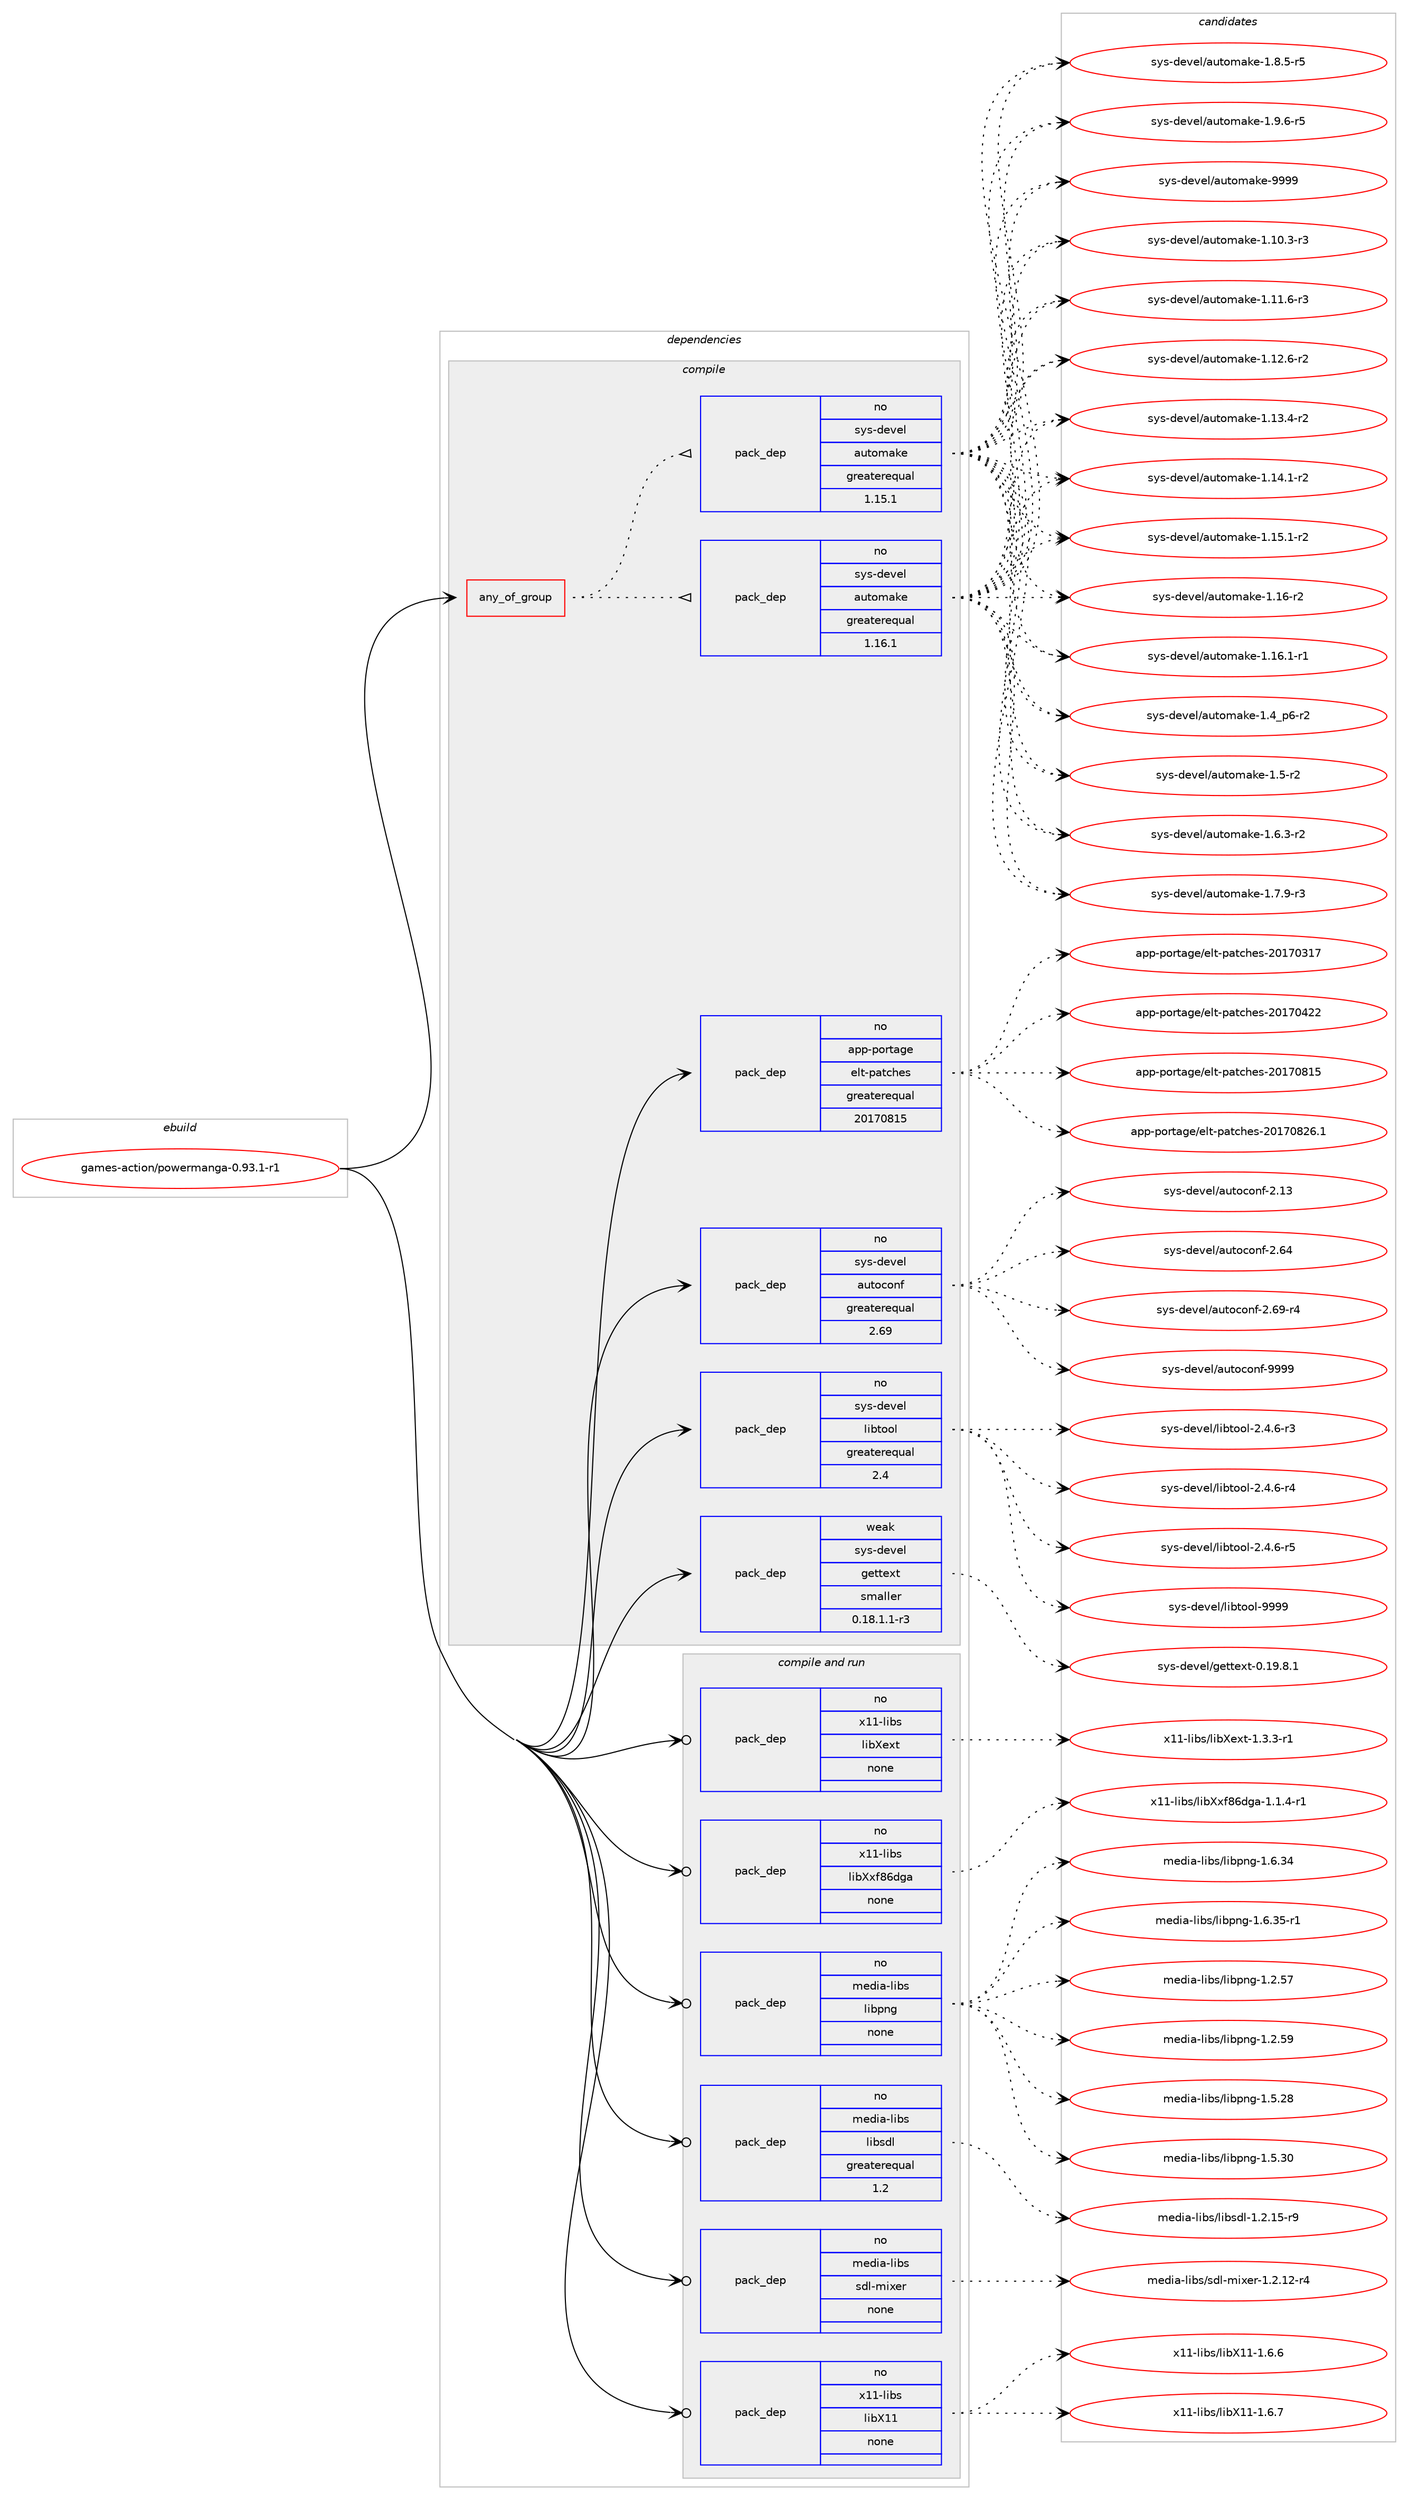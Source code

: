 digraph prolog {

# *************
# Graph options
# *************

newrank=true;
concentrate=true;
compound=true;
graph [rankdir=LR,fontname=Helvetica,fontsize=10,ranksep=1.5];#, ranksep=2.5, nodesep=0.2];
edge  [arrowhead=vee];
node  [fontname=Helvetica,fontsize=10];

# **********
# The ebuild
# **********

subgraph cluster_leftcol {
color=gray;
rank=same;
label=<<i>ebuild</i>>;
id [label="games-action/powermanga-0.93.1-r1", color=red, width=4, href="../games-action/powermanga-0.93.1-r1.svg"];
}

# ****************
# The dependencies
# ****************

subgraph cluster_midcol {
color=gray;
label=<<i>dependencies</i>>;
subgraph cluster_compile {
fillcolor="#eeeeee";
style=filled;
label=<<i>compile</i>>;
subgraph any128 {
dependency6301 [label=<<TABLE BORDER="0" CELLBORDER="1" CELLSPACING="0" CELLPADDING="4"><TR><TD CELLPADDING="10">any_of_group</TD></TR></TABLE>>, shape=none, color=red];subgraph pack4831 {
dependency6302 [label=<<TABLE BORDER="0" CELLBORDER="1" CELLSPACING="0" CELLPADDING="4" WIDTH="220"><TR><TD ROWSPAN="6" CELLPADDING="30">pack_dep</TD></TR><TR><TD WIDTH="110">no</TD></TR><TR><TD>sys-devel</TD></TR><TR><TD>automake</TD></TR><TR><TD>greaterequal</TD></TR><TR><TD>1.16.1</TD></TR></TABLE>>, shape=none, color=blue];
}
dependency6301:e -> dependency6302:w [weight=20,style="dotted",arrowhead="oinv"];
subgraph pack4832 {
dependency6303 [label=<<TABLE BORDER="0" CELLBORDER="1" CELLSPACING="0" CELLPADDING="4" WIDTH="220"><TR><TD ROWSPAN="6" CELLPADDING="30">pack_dep</TD></TR><TR><TD WIDTH="110">no</TD></TR><TR><TD>sys-devel</TD></TR><TR><TD>automake</TD></TR><TR><TD>greaterequal</TD></TR><TR><TD>1.15.1</TD></TR></TABLE>>, shape=none, color=blue];
}
dependency6301:e -> dependency6303:w [weight=20,style="dotted",arrowhead="oinv"];
}
id:e -> dependency6301:w [weight=20,style="solid",arrowhead="vee"];
subgraph pack4833 {
dependency6304 [label=<<TABLE BORDER="0" CELLBORDER="1" CELLSPACING="0" CELLPADDING="4" WIDTH="220"><TR><TD ROWSPAN="6" CELLPADDING="30">pack_dep</TD></TR><TR><TD WIDTH="110">no</TD></TR><TR><TD>app-portage</TD></TR><TR><TD>elt-patches</TD></TR><TR><TD>greaterequal</TD></TR><TR><TD>20170815</TD></TR></TABLE>>, shape=none, color=blue];
}
id:e -> dependency6304:w [weight=20,style="solid",arrowhead="vee"];
subgraph pack4834 {
dependency6305 [label=<<TABLE BORDER="0" CELLBORDER="1" CELLSPACING="0" CELLPADDING="4" WIDTH="220"><TR><TD ROWSPAN="6" CELLPADDING="30">pack_dep</TD></TR><TR><TD WIDTH="110">no</TD></TR><TR><TD>sys-devel</TD></TR><TR><TD>autoconf</TD></TR><TR><TD>greaterequal</TD></TR><TR><TD>2.69</TD></TR></TABLE>>, shape=none, color=blue];
}
id:e -> dependency6305:w [weight=20,style="solid",arrowhead="vee"];
subgraph pack4835 {
dependency6306 [label=<<TABLE BORDER="0" CELLBORDER="1" CELLSPACING="0" CELLPADDING="4" WIDTH="220"><TR><TD ROWSPAN="6" CELLPADDING="30">pack_dep</TD></TR><TR><TD WIDTH="110">no</TD></TR><TR><TD>sys-devel</TD></TR><TR><TD>libtool</TD></TR><TR><TD>greaterequal</TD></TR><TR><TD>2.4</TD></TR></TABLE>>, shape=none, color=blue];
}
id:e -> dependency6306:w [weight=20,style="solid",arrowhead="vee"];
subgraph pack4836 {
dependency6307 [label=<<TABLE BORDER="0" CELLBORDER="1" CELLSPACING="0" CELLPADDING="4" WIDTH="220"><TR><TD ROWSPAN="6" CELLPADDING="30">pack_dep</TD></TR><TR><TD WIDTH="110">weak</TD></TR><TR><TD>sys-devel</TD></TR><TR><TD>gettext</TD></TR><TR><TD>smaller</TD></TR><TR><TD>0.18.1.1-r3</TD></TR></TABLE>>, shape=none, color=blue];
}
id:e -> dependency6307:w [weight=20,style="solid",arrowhead="vee"];
}
subgraph cluster_compileandrun {
fillcolor="#eeeeee";
style=filled;
label=<<i>compile and run</i>>;
subgraph pack4837 {
dependency6308 [label=<<TABLE BORDER="0" CELLBORDER="1" CELLSPACING="0" CELLPADDING="4" WIDTH="220"><TR><TD ROWSPAN="6" CELLPADDING="30">pack_dep</TD></TR><TR><TD WIDTH="110">no</TD></TR><TR><TD>media-libs</TD></TR><TR><TD>libpng</TD></TR><TR><TD>none</TD></TR><TR><TD></TD></TR></TABLE>>, shape=none, color=blue];
}
id:e -> dependency6308:w [weight=20,style="solid",arrowhead="odotvee"];
subgraph pack4838 {
dependency6309 [label=<<TABLE BORDER="0" CELLBORDER="1" CELLSPACING="0" CELLPADDING="4" WIDTH="220"><TR><TD ROWSPAN="6" CELLPADDING="30">pack_dep</TD></TR><TR><TD WIDTH="110">no</TD></TR><TR><TD>media-libs</TD></TR><TR><TD>libsdl</TD></TR><TR><TD>greaterequal</TD></TR><TR><TD>1.2</TD></TR></TABLE>>, shape=none, color=blue];
}
id:e -> dependency6309:w [weight=20,style="solid",arrowhead="odotvee"];
subgraph pack4839 {
dependency6310 [label=<<TABLE BORDER="0" CELLBORDER="1" CELLSPACING="0" CELLPADDING="4" WIDTH="220"><TR><TD ROWSPAN="6" CELLPADDING="30">pack_dep</TD></TR><TR><TD WIDTH="110">no</TD></TR><TR><TD>media-libs</TD></TR><TR><TD>sdl-mixer</TD></TR><TR><TD>none</TD></TR><TR><TD></TD></TR></TABLE>>, shape=none, color=blue];
}
id:e -> dependency6310:w [weight=20,style="solid",arrowhead="odotvee"];
subgraph pack4840 {
dependency6311 [label=<<TABLE BORDER="0" CELLBORDER="1" CELLSPACING="0" CELLPADDING="4" WIDTH="220"><TR><TD ROWSPAN="6" CELLPADDING="30">pack_dep</TD></TR><TR><TD WIDTH="110">no</TD></TR><TR><TD>x11-libs</TD></TR><TR><TD>libX11</TD></TR><TR><TD>none</TD></TR><TR><TD></TD></TR></TABLE>>, shape=none, color=blue];
}
id:e -> dependency6311:w [weight=20,style="solid",arrowhead="odotvee"];
subgraph pack4841 {
dependency6312 [label=<<TABLE BORDER="0" CELLBORDER="1" CELLSPACING="0" CELLPADDING="4" WIDTH="220"><TR><TD ROWSPAN="6" CELLPADDING="30">pack_dep</TD></TR><TR><TD WIDTH="110">no</TD></TR><TR><TD>x11-libs</TD></TR><TR><TD>libXext</TD></TR><TR><TD>none</TD></TR><TR><TD></TD></TR></TABLE>>, shape=none, color=blue];
}
id:e -> dependency6312:w [weight=20,style="solid",arrowhead="odotvee"];
subgraph pack4842 {
dependency6313 [label=<<TABLE BORDER="0" CELLBORDER="1" CELLSPACING="0" CELLPADDING="4" WIDTH="220"><TR><TD ROWSPAN="6" CELLPADDING="30">pack_dep</TD></TR><TR><TD WIDTH="110">no</TD></TR><TR><TD>x11-libs</TD></TR><TR><TD>libXxf86dga</TD></TR><TR><TD>none</TD></TR><TR><TD></TD></TR></TABLE>>, shape=none, color=blue];
}
id:e -> dependency6313:w [weight=20,style="solid",arrowhead="odotvee"];
}
subgraph cluster_run {
fillcolor="#eeeeee";
style=filled;
label=<<i>run</i>>;
}
}

# **************
# The candidates
# **************

subgraph cluster_choices {
rank=same;
color=gray;
label=<<i>candidates</i>>;

subgraph choice4831 {
color=black;
nodesep=1;
choice11512111545100101118101108479711711611110997107101454946494846514511451 [label="sys-devel/automake-1.10.3-r3", color=red, width=4,href="../sys-devel/automake-1.10.3-r3.svg"];
choice11512111545100101118101108479711711611110997107101454946494946544511451 [label="sys-devel/automake-1.11.6-r3", color=red, width=4,href="../sys-devel/automake-1.11.6-r3.svg"];
choice11512111545100101118101108479711711611110997107101454946495046544511450 [label="sys-devel/automake-1.12.6-r2", color=red, width=4,href="../sys-devel/automake-1.12.6-r2.svg"];
choice11512111545100101118101108479711711611110997107101454946495146524511450 [label="sys-devel/automake-1.13.4-r2", color=red, width=4,href="../sys-devel/automake-1.13.4-r2.svg"];
choice11512111545100101118101108479711711611110997107101454946495246494511450 [label="sys-devel/automake-1.14.1-r2", color=red, width=4,href="../sys-devel/automake-1.14.1-r2.svg"];
choice11512111545100101118101108479711711611110997107101454946495346494511450 [label="sys-devel/automake-1.15.1-r2", color=red, width=4,href="../sys-devel/automake-1.15.1-r2.svg"];
choice1151211154510010111810110847971171161111099710710145494649544511450 [label="sys-devel/automake-1.16-r2", color=red, width=4,href="../sys-devel/automake-1.16-r2.svg"];
choice11512111545100101118101108479711711611110997107101454946495446494511449 [label="sys-devel/automake-1.16.1-r1", color=red, width=4,href="../sys-devel/automake-1.16.1-r1.svg"];
choice115121115451001011181011084797117116111109971071014549465295112544511450 [label="sys-devel/automake-1.4_p6-r2", color=red, width=4,href="../sys-devel/automake-1.4_p6-r2.svg"];
choice11512111545100101118101108479711711611110997107101454946534511450 [label="sys-devel/automake-1.5-r2", color=red, width=4,href="../sys-devel/automake-1.5-r2.svg"];
choice115121115451001011181011084797117116111109971071014549465446514511450 [label="sys-devel/automake-1.6.3-r2", color=red, width=4,href="../sys-devel/automake-1.6.3-r2.svg"];
choice115121115451001011181011084797117116111109971071014549465546574511451 [label="sys-devel/automake-1.7.9-r3", color=red, width=4,href="../sys-devel/automake-1.7.9-r3.svg"];
choice115121115451001011181011084797117116111109971071014549465646534511453 [label="sys-devel/automake-1.8.5-r5", color=red, width=4,href="../sys-devel/automake-1.8.5-r5.svg"];
choice115121115451001011181011084797117116111109971071014549465746544511453 [label="sys-devel/automake-1.9.6-r5", color=red, width=4,href="../sys-devel/automake-1.9.6-r5.svg"];
choice115121115451001011181011084797117116111109971071014557575757 [label="sys-devel/automake-9999", color=red, width=4,href="../sys-devel/automake-9999.svg"];
dependency6302:e -> choice11512111545100101118101108479711711611110997107101454946494846514511451:w [style=dotted,weight="100"];
dependency6302:e -> choice11512111545100101118101108479711711611110997107101454946494946544511451:w [style=dotted,weight="100"];
dependency6302:e -> choice11512111545100101118101108479711711611110997107101454946495046544511450:w [style=dotted,weight="100"];
dependency6302:e -> choice11512111545100101118101108479711711611110997107101454946495146524511450:w [style=dotted,weight="100"];
dependency6302:e -> choice11512111545100101118101108479711711611110997107101454946495246494511450:w [style=dotted,weight="100"];
dependency6302:e -> choice11512111545100101118101108479711711611110997107101454946495346494511450:w [style=dotted,weight="100"];
dependency6302:e -> choice1151211154510010111810110847971171161111099710710145494649544511450:w [style=dotted,weight="100"];
dependency6302:e -> choice11512111545100101118101108479711711611110997107101454946495446494511449:w [style=dotted,weight="100"];
dependency6302:e -> choice115121115451001011181011084797117116111109971071014549465295112544511450:w [style=dotted,weight="100"];
dependency6302:e -> choice11512111545100101118101108479711711611110997107101454946534511450:w [style=dotted,weight="100"];
dependency6302:e -> choice115121115451001011181011084797117116111109971071014549465446514511450:w [style=dotted,weight="100"];
dependency6302:e -> choice115121115451001011181011084797117116111109971071014549465546574511451:w [style=dotted,weight="100"];
dependency6302:e -> choice115121115451001011181011084797117116111109971071014549465646534511453:w [style=dotted,weight="100"];
dependency6302:e -> choice115121115451001011181011084797117116111109971071014549465746544511453:w [style=dotted,weight="100"];
dependency6302:e -> choice115121115451001011181011084797117116111109971071014557575757:w [style=dotted,weight="100"];
}
subgraph choice4832 {
color=black;
nodesep=1;
choice11512111545100101118101108479711711611110997107101454946494846514511451 [label="sys-devel/automake-1.10.3-r3", color=red, width=4,href="../sys-devel/automake-1.10.3-r3.svg"];
choice11512111545100101118101108479711711611110997107101454946494946544511451 [label="sys-devel/automake-1.11.6-r3", color=red, width=4,href="../sys-devel/automake-1.11.6-r3.svg"];
choice11512111545100101118101108479711711611110997107101454946495046544511450 [label="sys-devel/automake-1.12.6-r2", color=red, width=4,href="../sys-devel/automake-1.12.6-r2.svg"];
choice11512111545100101118101108479711711611110997107101454946495146524511450 [label="sys-devel/automake-1.13.4-r2", color=red, width=4,href="../sys-devel/automake-1.13.4-r2.svg"];
choice11512111545100101118101108479711711611110997107101454946495246494511450 [label="sys-devel/automake-1.14.1-r2", color=red, width=4,href="../sys-devel/automake-1.14.1-r2.svg"];
choice11512111545100101118101108479711711611110997107101454946495346494511450 [label="sys-devel/automake-1.15.1-r2", color=red, width=4,href="../sys-devel/automake-1.15.1-r2.svg"];
choice1151211154510010111810110847971171161111099710710145494649544511450 [label="sys-devel/automake-1.16-r2", color=red, width=4,href="../sys-devel/automake-1.16-r2.svg"];
choice11512111545100101118101108479711711611110997107101454946495446494511449 [label="sys-devel/automake-1.16.1-r1", color=red, width=4,href="../sys-devel/automake-1.16.1-r1.svg"];
choice115121115451001011181011084797117116111109971071014549465295112544511450 [label="sys-devel/automake-1.4_p6-r2", color=red, width=4,href="../sys-devel/automake-1.4_p6-r2.svg"];
choice11512111545100101118101108479711711611110997107101454946534511450 [label="sys-devel/automake-1.5-r2", color=red, width=4,href="../sys-devel/automake-1.5-r2.svg"];
choice115121115451001011181011084797117116111109971071014549465446514511450 [label="sys-devel/automake-1.6.3-r2", color=red, width=4,href="../sys-devel/automake-1.6.3-r2.svg"];
choice115121115451001011181011084797117116111109971071014549465546574511451 [label="sys-devel/automake-1.7.9-r3", color=red, width=4,href="../sys-devel/automake-1.7.9-r3.svg"];
choice115121115451001011181011084797117116111109971071014549465646534511453 [label="sys-devel/automake-1.8.5-r5", color=red, width=4,href="../sys-devel/automake-1.8.5-r5.svg"];
choice115121115451001011181011084797117116111109971071014549465746544511453 [label="sys-devel/automake-1.9.6-r5", color=red, width=4,href="../sys-devel/automake-1.9.6-r5.svg"];
choice115121115451001011181011084797117116111109971071014557575757 [label="sys-devel/automake-9999", color=red, width=4,href="../sys-devel/automake-9999.svg"];
dependency6303:e -> choice11512111545100101118101108479711711611110997107101454946494846514511451:w [style=dotted,weight="100"];
dependency6303:e -> choice11512111545100101118101108479711711611110997107101454946494946544511451:w [style=dotted,weight="100"];
dependency6303:e -> choice11512111545100101118101108479711711611110997107101454946495046544511450:w [style=dotted,weight="100"];
dependency6303:e -> choice11512111545100101118101108479711711611110997107101454946495146524511450:w [style=dotted,weight="100"];
dependency6303:e -> choice11512111545100101118101108479711711611110997107101454946495246494511450:w [style=dotted,weight="100"];
dependency6303:e -> choice11512111545100101118101108479711711611110997107101454946495346494511450:w [style=dotted,weight="100"];
dependency6303:e -> choice1151211154510010111810110847971171161111099710710145494649544511450:w [style=dotted,weight="100"];
dependency6303:e -> choice11512111545100101118101108479711711611110997107101454946495446494511449:w [style=dotted,weight="100"];
dependency6303:e -> choice115121115451001011181011084797117116111109971071014549465295112544511450:w [style=dotted,weight="100"];
dependency6303:e -> choice11512111545100101118101108479711711611110997107101454946534511450:w [style=dotted,weight="100"];
dependency6303:e -> choice115121115451001011181011084797117116111109971071014549465446514511450:w [style=dotted,weight="100"];
dependency6303:e -> choice115121115451001011181011084797117116111109971071014549465546574511451:w [style=dotted,weight="100"];
dependency6303:e -> choice115121115451001011181011084797117116111109971071014549465646534511453:w [style=dotted,weight="100"];
dependency6303:e -> choice115121115451001011181011084797117116111109971071014549465746544511453:w [style=dotted,weight="100"];
dependency6303:e -> choice115121115451001011181011084797117116111109971071014557575757:w [style=dotted,weight="100"];
}
subgraph choice4833 {
color=black;
nodesep=1;
choice97112112451121111141169710310147101108116451129711699104101115455048495548514955 [label="app-portage/elt-patches-20170317", color=red, width=4,href="../app-portage/elt-patches-20170317.svg"];
choice97112112451121111141169710310147101108116451129711699104101115455048495548525050 [label="app-portage/elt-patches-20170422", color=red, width=4,href="../app-portage/elt-patches-20170422.svg"];
choice97112112451121111141169710310147101108116451129711699104101115455048495548564953 [label="app-portage/elt-patches-20170815", color=red, width=4,href="../app-portage/elt-patches-20170815.svg"];
choice971121124511211111411697103101471011081164511297116991041011154550484955485650544649 [label="app-portage/elt-patches-20170826.1", color=red, width=4,href="../app-portage/elt-patches-20170826.1.svg"];
dependency6304:e -> choice97112112451121111141169710310147101108116451129711699104101115455048495548514955:w [style=dotted,weight="100"];
dependency6304:e -> choice97112112451121111141169710310147101108116451129711699104101115455048495548525050:w [style=dotted,weight="100"];
dependency6304:e -> choice97112112451121111141169710310147101108116451129711699104101115455048495548564953:w [style=dotted,weight="100"];
dependency6304:e -> choice971121124511211111411697103101471011081164511297116991041011154550484955485650544649:w [style=dotted,weight="100"];
}
subgraph choice4834 {
color=black;
nodesep=1;
choice115121115451001011181011084797117116111991111101024550464951 [label="sys-devel/autoconf-2.13", color=red, width=4,href="../sys-devel/autoconf-2.13.svg"];
choice115121115451001011181011084797117116111991111101024550465452 [label="sys-devel/autoconf-2.64", color=red, width=4,href="../sys-devel/autoconf-2.64.svg"];
choice1151211154510010111810110847971171161119911111010245504654574511452 [label="sys-devel/autoconf-2.69-r4", color=red, width=4,href="../sys-devel/autoconf-2.69-r4.svg"];
choice115121115451001011181011084797117116111991111101024557575757 [label="sys-devel/autoconf-9999", color=red, width=4,href="../sys-devel/autoconf-9999.svg"];
dependency6305:e -> choice115121115451001011181011084797117116111991111101024550464951:w [style=dotted,weight="100"];
dependency6305:e -> choice115121115451001011181011084797117116111991111101024550465452:w [style=dotted,weight="100"];
dependency6305:e -> choice1151211154510010111810110847971171161119911111010245504654574511452:w [style=dotted,weight="100"];
dependency6305:e -> choice115121115451001011181011084797117116111991111101024557575757:w [style=dotted,weight="100"];
}
subgraph choice4835 {
color=black;
nodesep=1;
choice1151211154510010111810110847108105981161111111084550465246544511451 [label="sys-devel/libtool-2.4.6-r3", color=red, width=4,href="../sys-devel/libtool-2.4.6-r3.svg"];
choice1151211154510010111810110847108105981161111111084550465246544511452 [label="sys-devel/libtool-2.4.6-r4", color=red, width=4,href="../sys-devel/libtool-2.4.6-r4.svg"];
choice1151211154510010111810110847108105981161111111084550465246544511453 [label="sys-devel/libtool-2.4.6-r5", color=red, width=4,href="../sys-devel/libtool-2.4.6-r5.svg"];
choice1151211154510010111810110847108105981161111111084557575757 [label="sys-devel/libtool-9999", color=red, width=4,href="../sys-devel/libtool-9999.svg"];
dependency6306:e -> choice1151211154510010111810110847108105981161111111084550465246544511451:w [style=dotted,weight="100"];
dependency6306:e -> choice1151211154510010111810110847108105981161111111084550465246544511452:w [style=dotted,weight="100"];
dependency6306:e -> choice1151211154510010111810110847108105981161111111084550465246544511453:w [style=dotted,weight="100"];
dependency6306:e -> choice1151211154510010111810110847108105981161111111084557575757:w [style=dotted,weight="100"];
}
subgraph choice4836 {
color=black;
nodesep=1;
choice1151211154510010111810110847103101116116101120116454846495746564649 [label="sys-devel/gettext-0.19.8.1", color=red, width=4,href="../sys-devel/gettext-0.19.8.1.svg"];
dependency6307:e -> choice1151211154510010111810110847103101116116101120116454846495746564649:w [style=dotted,weight="100"];
}
subgraph choice4837 {
color=black;
nodesep=1;
choice109101100105974510810598115471081059811211010345494650465355 [label="media-libs/libpng-1.2.57", color=red, width=4,href="../media-libs/libpng-1.2.57.svg"];
choice109101100105974510810598115471081059811211010345494650465357 [label="media-libs/libpng-1.2.59", color=red, width=4,href="../media-libs/libpng-1.2.59.svg"];
choice109101100105974510810598115471081059811211010345494653465056 [label="media-libs/libpng-1.5.28", color=red, width=4,href="../media-libs/libpng-1.5.28.svg"];
choice109101100105974510810598115471081059811211010345494653465148 [label="media-libs/libpng-1.5.30", color=red, width=4,href="../media-libs/libpng-1.5.30.svg"];
choice109101100105974510810598115471081059811211010345494654465152 [label="media-libs/libpng-1.6.34", color=red, width=4,href="../media-libs/libpng-1.6.34.svg"];
choice1091011001059745108105981154710810598112110103454946544651534511449 [label="media-libs/libpng-1.6.35-r1", color=red, width=4,href="../media-libs/libpng-1.6.35-r1.svg"];
dependency6308:e -> choice109101100105974510810598115471081059811211010345494650465355:w [style=dotted,weight="100"];
dependency6308:e -> choice109101100105974510810598115471081059811211010345494650465357:w [style=dotted,weight="100"];
dependency6308:e -> choice109101100105974510810598115471081059811211010345494653465056:w [style=dotted,weight="100"];
dependency6308:e -> choice109101100105974510810598115471081059811211010345494653465148:w [style=dotted,weight="100"];
dependency6308:e -> choice109101100105974510810598115471081059811211010345494654465152:w [style=dotted,weight="100"];
dependency6308:e -> choice1091011001059745108105981154710810598112110103454946544651534511449:w [style=dotted,weight="100"];
}
subgraph choice4838 {
color=black;
nodesep=1;
choice1091011001059745108105981154710810598115100108454946504649534511457 [label="media-libs/libsdl-1.2.15-r9", color=red, width=4,href="../media-libs/libsdl-1.2.15-r9.svg"];
dependency6309:e -> choice1091011001059745108105981154710810598115100108454946504649534511457:w [style=dotted,weight="100"];
}
subgraph choice4839 {
color=black;
nodesep=1;
choice1091011001059745108105981154711510010845109105120101114454946504649504511452 [label="media-libs/sdl-mixer-1.2.12-r4", color=red, width=4,href="../media-libs/sdl-mixer-1.2.12-r4.svg"];
dependency6310:e -> choice1091011001059745108105981154711510010845109105120101114454946504649504511452:w [style=dotted,weight="100"];
}
subgraph choice4840 {
color=black;
nodesep=1;
choice120494945108105981154710810598884949454946544654 [label="x11-libs/libX11-1.6.6", color=red, width=4,href="../x11-libs/libX11-1.6.6.svg"];
choice120494945108105981154710810598884949454946544655 [label="x11-libs/libX11-1.6.7", color=red, width=4,href="../x11-libs/libX11-1.6.7.svg"];
dependency6311:e -> choice120494945108105981154710810598884949454946544654:w [style=dotted,weight="100"];
dependency6311:e -> choice120494945108105981154710810598884949454946544655:w [style=dotted,weight="100"];
}
subgraph choice4841 {
color=black;
nodesep=1;
choice120494945108105981154710810598881011201164549465146514511449 [label="x11-libs/libXext-1.3.3-r1", color=red, width=4,href="../x11-libs/libXext-1.3.3-r1.svg"];
dependency6312:e -> choice120494945108105981154710810598881011201164549465146514511449:w [style=dotted,weight="100"];
}
subgraph choice4842 {
color=black;
nodesep=1;
choice120494945108105981154710810598881201025654100103974549464946524511449 [label="x11-libs/libXxf86dga-1.1.4-r1", color=red, width=4,href="../x11-libs/libXxf86dga-1.1.4-r1.svg"];
dependency6313:e -> choice120494945108105981154710810598881201025654100103974549464946524511449:w [style=dotted,weight="100"];
}
}

}
